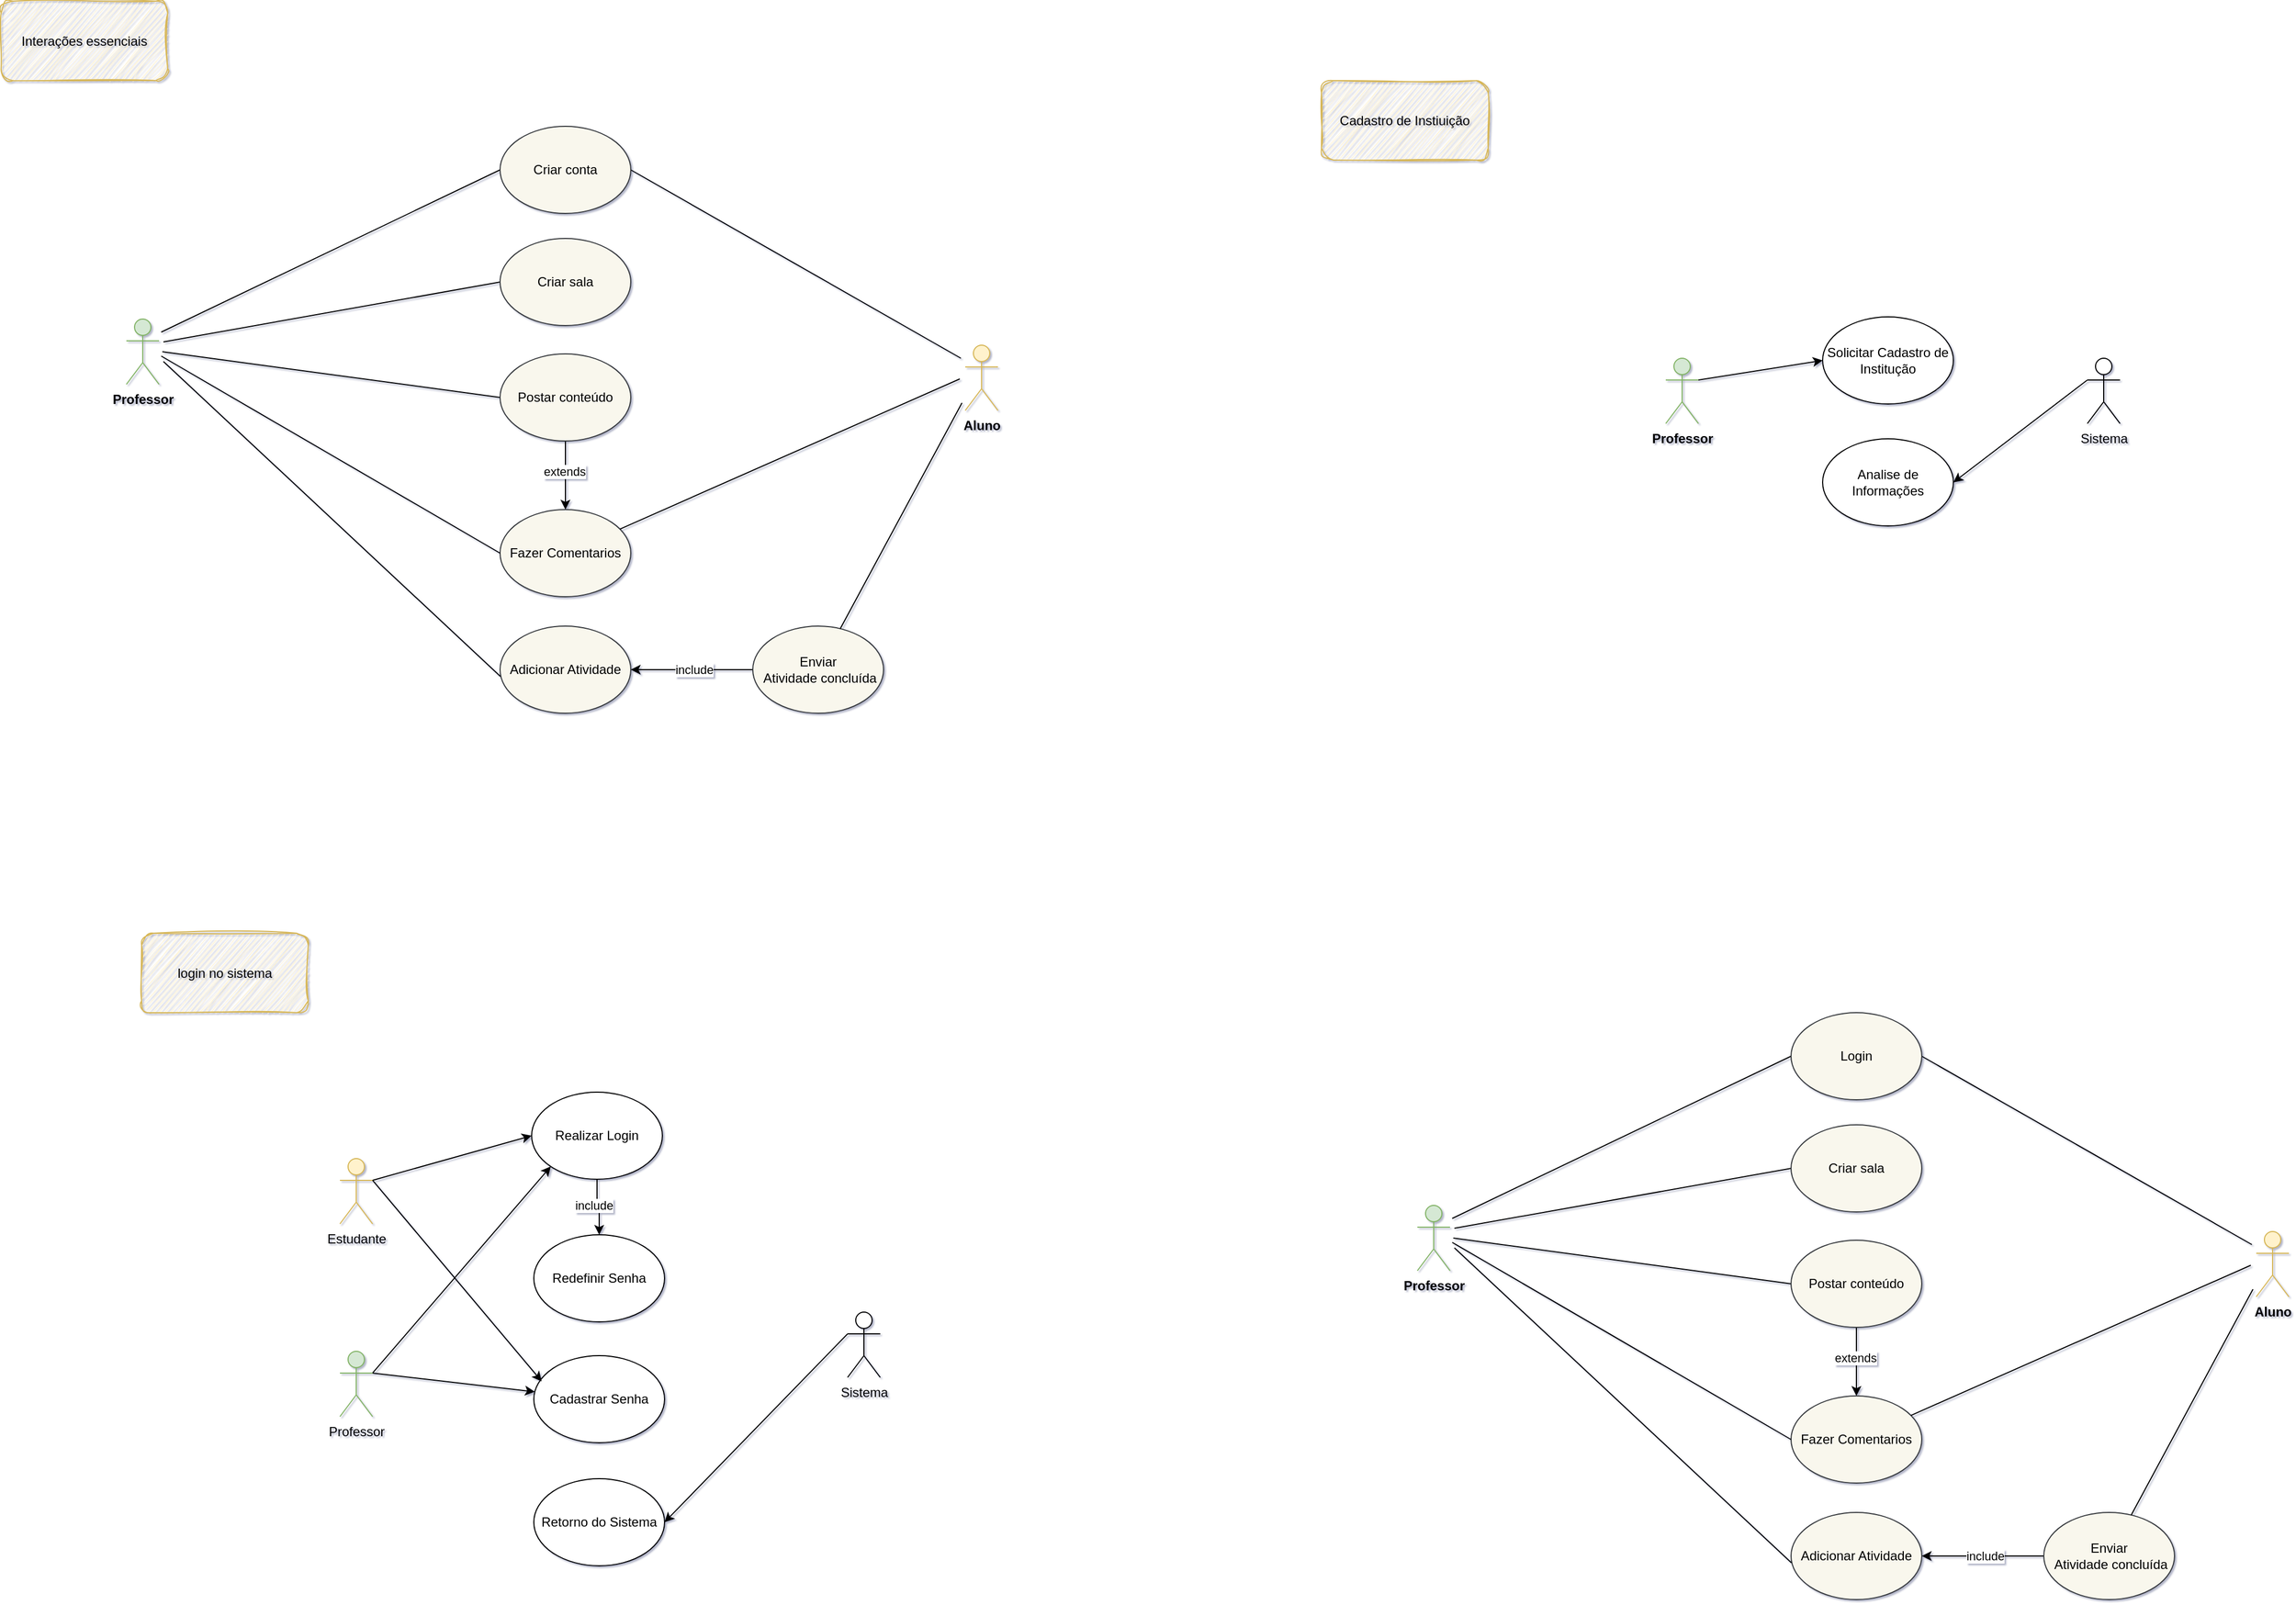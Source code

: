 <mxfile version="25.0.3">
  <diagram name="Página-1" id="efcDKt-GfpYt0_BvtWtM">
    <mxGraphModel dx="880" dy="1287" grid="0" gridSize="10" guides="1" tooltips="1" connect="1" arrows="1" fold="1" page="1" pageScale="1" pageWidth="1169" pageHeight="827" background="none" math="0" shadow="1">
      <root>
        <mxCell id="0" />
        <mxCell id="1" parent="0" />
        <mxCell id="qmLwPxp5bfcTAhA-MVJI-10" value="&lt;span style=&quot;text-wrap: nowrap;&quot;&gt;Interações essenciais&lt;/span&gt;" style="rounded=1;whiteSpace=wrap;html=1;fillColor=#fff2cc;strokeColor=#d6b656;sketch=1;curveFitting=1;jiggle=2;shadow=0;glass=0;" parent="1" vertex="1">
          <mxGeometry x="17" y="-818" width="153" height="73" as="geometry" />
        </mxCell>
        <mxCell id="xUEdhAbe7fc5rsDsoWK4-18" style="rounded=0;orthogonalLoop=1;jettySize=auto;html=1;entryX=0;entryY=0.5;entryDx=0;entryDy=0;textShadow=0;endArrow=none;endFill=0;" parent="1" target="xUEdhAbe7fc5rsDsoWK4-1" edge="1">
          <mxGeometry relative="1" as="geometry">
            <mxPoint x="164" y="-514" as="sourcePoint" />
          </mxGeometry>
        </mxCell>
        <mxCell id="xUEdhAbe7fc5rsDsoWK4-20" style="rounded=0;orthogonalLoop=1;jettySize=auto;html=1;entryX=0;entryY=0.5;entryDx=0;entryDy=0;textShadow=0;endArrow=none;endFill=0;" parent="1" target="xUEdhAbe7fc5rsDsoWK4-2" edge="1">
          <mxGeometry relative="1" as="geometry">
            <mxPoint x="166" y="-505" as="sourcePoint" />
          </mxGeometry>
        </mxCell>
        <mxCell id="xUEdhAbe7fc5rsDsoWK4-21" style="rounded=0;orthogonalLoop=1;jettySize=auto;html=1;entryX=0;entryY=0.5;entryDx=0;entryDy=0;textShadow=0;endArrow=none;endFill=0;" parent="1" target="xUEdhAbe7fc5rsDsoWK4-3" edge="1">
          <mxGeometry relative="1" as="geometry">
            <mxPoint x="165" y="-496" as="sourcePoint" />
          </mxGeometry>
        </mxCell>
        <mxCell id="KP3jm4SqanhI5IPsudm_-1" value="&lt;b&gt;Professor&lt;/b&gt;" style="shape=umlActor;verticalLabelPosition=bottom;verticalAlign=top;html=1;fillColor=#d5e8d4;strokeColor=#82b366;textShadow=0;" parent="1" vertex="1">
          <mxGeometry x="132" y="-526" width="30" height="60" as="geometry" />
        </mxCell>
        <mxCell id="xUEdhAbe7fc5rsDsoWK4-19" style="rounded=0;orthogonalLoop=1;jettySize=auto;html=1;entryX=1;entryY=0.5;entryDx=0;entryDy=0;textShadow=0;endArrow=none;endFill=0;" parent="1" target="xUEdhAbe7fc5rsDsoWK4-1" edge="1">
          <mxGeometry relative="1" as="geometry">
            <mxPoint x="898" y="-490" as="sourcePoint" />
          </mxGeometry>
        </mxCell>
        <mxCell id="KP3jm4SqanhI5IPsudm_-24" value="&lt;b&gt;Aluno&lt;/b&gt;" style="shape=umlActor;verticalLabelPosition=bottom;verticalAlign=top;html=1;fillColor=#fff2cc;strokeColor=#d6b656;textShadow=0;" parent="1" vertex="1">
          <mxGeometry x="902" y="-502" width="30" height="60" as="geometry" />
        </mxCell>
        <mxCell id="qmLwPxp5bfcTAhA-MVJI-11" value="Professor" style="shape=umlActor;verticalLabelPosition=bottom;verticalAlign=top;html=1;fillColor=#d5e8d4;strokeColor=#82b366;fontStyle=1" parent="1" vertex="1">
          <mxGeometry x="1545" y="-490" width="30" height="60" as="geometry" />
        </mxCell>
        <mxCell id="qmLwPxp5bfcTAhA-MVJI-21" value="Solicitar Cadastro de Institução" style="ellipse;whiteSpace=wrap;html=1;" parent="1" vertex="1">
          <mxGeometry x="1689" y="-528" width="120" height="80" as="geometry" />
        </mxCell>
        <mxCell id="qmLwPxp5bfcTAhA-MVJI-22" value="Sistema" style="shape=umlActor;verticalLabelPosition=bottom;verticalAlign=top;html=1;" parent="1" vertex="1">
          <mxGeometry x="1932" y="-490" width="30" height="60" as="geometry" />
        </mxCell>
        <mxCell id="qmLwPxp5bfcTAhA-MVJI-23" value="Analise de Informações" style="ellipse;whiteSpace=wrap;html=1;" parent="1" vertex="1">
          <mxGeometry x="1689" y="-416" width="120" height="80" as="geometry" />
        </mxCell>
        <mxCell id="qmLwPxp5bfcTAhA-MVJI-24" value="" style="endArrow=classic;html=1;rounded=0;exitX=1;exitY=0.333;exitDx=0;exitDy=0;exitPerimeter=0;entryX=0;entryY=0.5;entryDx=0;entryDy=0;" parent="1" source="qmLwPxp5bfcTAhA-MVJI-11" target="qmLwPxp5bfcTAhA-MVJI-21" edge="1">
          <mxGeometry width="50" height="50" relative="1" as="geometry">
            <mxPoint x="1663" y="-392" as="sourcePoint" />
            <mxPoint x="1713" y="-442" as="targetPoint" />
          </mxGeometry>
        </mxCell>
        <mxCell id="qmLwPxp5bfcTAhA-MVJI-25" value="" style="endArrow=classic;html=1;rounded=0;entryX=1;entryY=0.5;entryDx=0;entryDy=0;exitX=0;exitY=0.333;exitDx=0;exitDy=0;exitPerimeter=0;" parent="1" source="qmLwPxp5bfcTAhA-MVJI-22" target="qmLwPxp5bfcTAhA-MVJI-23" edge="1">
          <mxGeometry width="50" height="50" relative="1" as="geometry">
            <mxPoint x="1824" y="-317" as="sourcePoint" />
            <mxPoint x="1874" y="-367" as="targetPoint" />
          </mxGeometry>
        </mxCell>
        <mxCell id="qmLwPxp5bfcTAhA-MVJI-27" value="&lt;span style=&quot;text-wrap: nowrap;&quot;&gt;Cadastro de Instiuição&lt;/span&gt;" style="rounded=1;whiteSpace=wrap;html=1;fillColor=#fff2cc;strokeColor=#d6b656;sketch=1;curveFitting=1;jiggle=2;shadow=0;glass=0;" parent="1" vertex="1">
          <mxGeometry x="1229" y="-745" width="153" height="73" as="geometry" />
        </mxCell>
        <mxCell id="qmLwPxp5bfcTAhA-MVJI-39" style="rounded=0;orthogonalLoop=1;jettySize=auto;html=1;exitX=1;exitY=0.333;exitDx=0;exitDy=0;exitPerimeter=0;entryX=0;entryY=0.5;entryDx=0;entryDy=0;" parent="1" source="qmLwPxp5bfcTAhA-MVJI-28" target="qmLwPxp5bfcTAhA-MVJI-30" edge="1">
          <mxGeometry relative="1" as="geometry" />
        </mxCell>
        <mxCell id="qmLwPxp5bfcTAhA-MVJI-28" value="Estudante" style="shape=umlActor;verticalLabelPosition=bottom;verticalAlign=top;html=1;fillColor=#fff2cc;strokeColor=#d6b656;" parent="1" vertex="1">
          <mxGeometry x="328" y="245" width="30" height="60" as="geometry" />
        </mxCell>
        <mxCell id="qmLwPxp5bfcTAhA-MVJI-40" style="rounded=0;orthogonalLoop=1;jettySize=auto;html=1;exitX=1;exitY=0.333;exitDx=0;exitDy=0;exitPerimeter=0;" parent="1" source="qmLwPxp5bfcTAhA-MVJI-29" target="qmLwPxp5bfcTAhA-MVJI-31" edge="1">
          <mxGeometry relative="1" as="geometry" />
        </mxCell>
        <mxCell id="qmLwPxp5bfcTAhA-MVJI-42" style="rounded=0;orthogonalLoop=1;jettySize=auto;html=1;exitX=1;exitY=0.333;exitDx=0;exitDy=0;exitPerimeter=0;entryX=0;entryY=1;entryDx=0;entryDy=0;" parent="1" source="qmLwPxp5bfcTAhA-MVJI-29" target="qmLwPxp5bfcTAhA-MVJI-30" edge="1">
          <mxGeometry relative="1" as="geometry" />
        </mxCell>
        <mxCell id="qmLwPxp5bfcTAhA-MVJI-29" value="Professor" style="shape=umlActor;verticalLabelPosition=bottom;verticalAlign=top;html=1;fillColor=#d5e8d4;strokeColor=#82b366;" parent="1" vertex="1">
          <mxGeometry x="328" y="422" width="30" height="60" as="geometry" />
        </mxCell>
        <mxCell id="qmLwPxp5bfcTAhA-MVJI-33" value="" style="edgeStyle=orthogonalEdgeStyle;rounded=0;orthogonalLoop=1;jettySize=auto;html=1;" parent="1" source="qmLwPxp5bfcTAhA-MVJI-30" target="qmLwPxp5bfcTAhA-MVJI-32" edge="1">
          <mxGeometry relative="1" as="geometry" />
        </mxCell>
        <mxCell id="qmLwPxp5bfcTAhA-MVJI-34" value="include" style="edgeLabel;html=1;align=center;verticalAlign=middle;resizable=0;points=[];" parent="qmLwPxp5bfcTAhA-MVJI-33" vertex="1" connectable="0">
          <mxGeometry x="-0.098" y="-3" relative="1" as="geometry">
            <mxPoint as="offset" />
          </mxGeometry>
        </mxCell>
        <mxCell id="qmLwPxp5bfcTAhA-MVJI-30" value="Realizar Login" style="ellipse;whiteSpace=wrap;html=1;" parent="1" vertex="1">
          <mxGeometry x="504" y="184" width="120" height="80" as="geometry" />
        </mxCell>
        <mxCell id="qmLwPxp5bfcTAhA-MVJI-31" value="Cadastrar Senha" style="ellipse;whiteSpace=wrap;html=1;" parent="1" vertex="1">
          <mxGeometry x="506" y="426" width="120" height="80" as="geometry" />
        </mxCell>
        <mxCell id="qmLwPxp5bfcTAhA-MVJI-32" value="Redefinir Senha" style="ellipse;whiteSpace=wrap;html=1;" parent="1" vertex="1">
          <mxGeometry x="506" y="315" width="120" height="80" as="geometry" />
        </mxCell>
        <mxCell id="qmLwPxp5bfcTAhA-MVJI-35" value="&lt;span style=&quot;text-wrap: nowrap;&quot;&gt;login no sistema&lt;/span&gt;" style="rounded=1;whiteSpace=wrap;html=1;fillColor=#fff2cc;strokeColor=#d6b656;sketch=1;curveFitting=1;jiggle=2;shadow=0;glass=0;" parent="1" vertex="1">
          <mxGeometry x="146" y="38" width="153" height="73" as="geometry" />
        </mxCell>
        <mxCell id="qmLwPxp5bfcTAhA-MVJI-36" value="Retorno do Sistema" style="ellipse;whiteSpace=wrap;html=1;" parent="1" vertex="1">
          <mxGeometry x="506" y="539" width="120" height="80" as="geometry" />
        </mxCell>
        <mxCell id="qmLwPxp5bfcTAhA-MVJI-38" style="rounded=0;orthogonalLoop=1;jettySize=auto;html=1;exitX=0;exitY=0.333;exitDx=0;exitDy=0;exitPerimeter=0;entryX=1;entryY=0.5;entryDx=0;entryDy=0;" parent="1" source="qmLwPxp5bfcTAhA-MVJI-37" target="qmLwPxp5bfcTAhA-MVJI-36" edge="1">
          <mxGeometry relative="1" as="geometry" />
        </mxCell>
        <mxCell id="qmLwPxp5bfcTAhA-MVJI-37" value="Sistema" style="shape=umlActor;verticalLabelPosition=bottom;verticalAlign=top;html=1;" parent="1" vertex="1">
          <mxGeometry x="794" y="386" width="30" height="60" as="geometry" />
        </mxCell>
        <mxCell id="qmLwPxp5bfcTAhA-MVJI-41" style="rounded=0;orthogonalLoop=1;jettySize=auto;html=1;exitX=1;exitY=0.333;exitDx=0;exitDy=0;exitPerimeter=0;entryX=0.06;entryY=0.295;entryDx=0;entryDy=0;entryPerimeter=0;" parent="1" source="qmLwPxp5bfcTAhA-MVJI-28" target="qmLwPxp5bfcTAhA-MVJI-31" edge="1">
          <mxGeometry relative="1" as="geometry" />
        </mxCell>
        <mxCell id="xUEdhAbe7fc5rsDsoWK4-1" value="Criar conta" style="ellipse;whiteSpace=wrap;html=1;textShadow=0;fillColor=#f9f7ed;strokeColor=#36393d;" parent="1" vertex="1">
          <mxGeometry x="475" y="-703" width="120" height="80" as="geometry" />
        </mxCell>
        <mxCell id="xUEdhAbe7fc5rsDsoWK4-2" value="Criar sala" style="ellipse;whiteSpace=wrap;html=1;textShadow=0;fillColor=#f9f7ed;strokeColor=#36393d;" parent="1" vertex="1">
          <mxGeometry x="475" y="-600" width="120" height="80" as="geometry" />
        </mxCell>
        <mxCell id="YkqIVpXV5uCx_-02nuIa-2" value="" style="edgeStyle=orthogonalEdgeStyle;rounded=0;orthogonalLoop=1;jettySize=auto;html=1;" parent="1" source="xUEdhAbe7fc5rsDsoWK4-3" target="xUEdhAbe7fc5rsDsoWK4-12" edge="1">
          <mxGeometry relative="1" as="geometry" />
        </mxCell>
        <mxCell id="YkqIVpXV5uCx_-02nuIa-3" value="extends" style="edgeLabel;html=1;align=center;verticalAlign=middle;resizable=0;points=[];" parent="YkqIVpXV5uCx_-02nuIa-2" vertex="1" connectable="0">
          <mxGeometry x="-0.108" y="-1" relative="1" as="geometry">
            <mxPoint as="offset" />
          </mxGeometry>
        </mxCell>
        <mxCell id="xUEdhAbe7fc5rsDsoWK4-3" value="Postar conteúdo" style="ellipse;whiteSpace=wrap;html=1;textShadow=0;fillColor=#f9f7ed;strokeColor=#36393d;" parent="1" vertex="1">
          <mxGeometry x="475" y="-494" width="120" height="80" as="geometry" />
        </mxCell>
        <mxCell id="xUEdhAbe7fc5rsDsoWK4-4" value="Adicionar Atividade" style="ellipse;whiteSpace=wrap;html=1;textShadow=0;fillColor=#f9f7ed;strokeColor=#36393d;" parent="1" vertex="1">
          <mxGeometry x="475" y="-244" width="120" height="80" as="geometry" />
        </mxCell>
        <mxCell id="xUEdhAbe7fc5rsDsoWK4-12" value="Fazer Comentarios" style="ellipse;whiteSpace=wrap;html=1;textShadow=0;fillColor=#f9f7ed;strokeColor=#36393d;" parent="1" vertex="1">
          <mxGeometry x="475" y="-351" width="120" height="80" as="geometry" />
        </mxCell>
        <mxCell id="xUEdhAbe7fc5rsDsoWK4-22" style="rounded=0;orthogonalLoop=1;jettySize=auto;html=1;entryX=0.003;entryY=0.578;entryDx=0;entryDy=0;entryPerimeter=0;textShadow=0;endArrow=none;endFill=0;" parent="1" target="xUEdhAbe7fc5rsDsoWK4-4" edge="1">
          <mxGeometry relative="1" as="geometry">
            <mxPoint x="166" y="-487" as="sourcePoint" />
          </mxGeometry>
        </mxCell>
        <mxCell id="xUEdhAbe7fc5rsDsoWK4-26" style="rounded=0;orthogonalLoop=1;jettySize=auto;html=1;textShadow=0;endArrow=none;endFill=0;" parent="1" target="xUEdhAbe7fc5rsDsoWK4-12" edge="1">
          <mxGeometry relative="1" as="geometry">
            <mxPoint x="897" y="-471" as="sourcePoint" />
          </mxGeometry>
        </mxCell>
        <mxCell id="xUEdhAbe7fc5rsDsoWK4-29" style="rounded=0;orthogonalLoop=1;jettySize=auto;html=1;exitX=0;exitY=0.5;exitDx=0;exitDy=0;" parent="1" source="xUEdhAbe7fc5rsDsoWK4-28" target="xUEdhAbe7fc5rsDsoWK4-4" edge="1">
          <mxGeometry relative="1" as="geometry" />
        </mxCell>
        <mxCell id="xUEdhAbe7fc5rsDsoWK4-30" value="include" style="edgeLabel;html=1;align=center;verticalAlign=middle;resizable=0;points=[];" parent="xUEdhAbe7fc5rsDsoWK4-29" vertex="1" connectable="0">
          <mxGeometry x="-0.034" relative="1" as="geometry">
            <mxPoint as="offset" />
          </mxGeometry>
        </mxCell>
        <mxCell id="xUEdhAbe7fc5rsDsoWK4-28" value="Enviar&lt;div&gt;&amp;nbsp;Atividade concluída&lt;/div&gt;" style="ellipse;whiteSpace=wrap;html=1;fillColor=#f9f7ed;strokeColor=#36393d;" parent="1" vertex="1">
          <mxGeometry x="707" y="-244" width="120" height="80" as="geometry" />
        </mxCell>
        <mxCell id="xUEdhAbe7fc5rsDsoWK4-31" value="" style="endArrow=none;html=1;rounded=0;endFill=0;" parent="1" target="xUEdhAbe7fc5rsDsoWK4-28" edge="1">
          <mxGeometry width="50" height="50" relative="1" as="geometry">
            <mxPoint x="899" y="-449" as="sourcePoint" />
            <mxPoint x="749" y="-539" as="targetPoint" />
          </mxGeometry>
        </mxCell>
        <mxCell id="YkqIVpXV5uCx_-02nuIa-4" value="" style="endArrow=none;html=1;rounded=0;entryX=0;entryY=0.5;entryDx=0;entryDy=0;endFill=0;" parent="1" target="xUEdhAbe7fc5rsDsoWK4-12" edge="1">
          <mxGeometry width="50" height="50" relative="1" as="geometry">
            <mxPoint x="164" y="-492" as="sourcePoint" />
            <mxPoint x="304" y="-447" as="targetPoint" />
          </mxGeometry>
        </mxCell>
        <mxCell id="YkqIVpXV5uCx_-02nuIa-25" value="" style="group" parent="1" vertex="1" connectable="0">
          <mxGeometry x="1317" y="111" width="800" height="539" as="geometry" />
        </mxCell>
        <mxCell id="YkqIVpXV5uCx_-02nuIa-5" style="rounded=0;orthogonalLoop=1;jettySize=auto;html=1;entryX=0;entryY=0.5;entryDx=0;entryDy=0;textShadow=0;endArrow=none;endFill=0;" parent="YkqIVpXV5uCx_-02nuIa-25" target="YkqIVpXV5uCx_-02nuIa-11" edge="1">
          <mxGeometry relative="1" as="geometry">
            <mxPoint x="32" y="189" as="sourcePoint" />
          </mxGeometry>
        </mxCell>
        <mxCell id="YkqIVpXV5uCx_-02nuIa-6" style="rounded=0;orthogonalLoop=1;jettySize=auto;html=1;entryX=0;entryY=0.5;entryDx=0;entryDy=0;textShadow=0;endArrow=none;endFill=0;" parent="YkqIVpXV5uCx_-02nuIa-25" target="YkqIVpXV5uCx_-02nuIa-12" edge="1">
          <mxGeometry relative="1" as="geometry">
            <mxPoint x="34" y="198" as="sourcePoint" />
          </mxGeometry>
        </mxCell>
        <mxCell id="YkqIVpXV5uCx_-02nuIa-7" style="rounded=0;orthogonalLoop=1;jettySize=auto;html=1;entryX=0;entryY=0.5;entryDx=0;entryDy=0;textShadow=0;endArrow=none;endFill=0;" parent="YkqIVpXV5uCx_-02nuIa-25" target="YkqIVpXV5uCx_-02nuIa-15" edge="1">
          <mxGeometry relative="1" as="geometry">
            <mxPoint x="33" y="207" as="sourcePoint" />
          </mxGeometry>
        </mxCell>
        <mxCell id="YkqIVpXV5uCx_-02nuIa-8" value="&lt;b&gt;Professor&lt;/b&gt;" style="shape=umlActor;verticalLabelPosition=bottom;verticalAlign=top;html=1;fillColor=#d5e8d4;strokeColor=#82b366;textShadow=0;" parent="YkqIVpXV5uCx_-02nuIa-25" vertex="1">
          <mxGeometry y="177" width="30" height="60" as="geometry" />
        </mxCell>
        <mxCell id="YkqIVpXV5uCx_-02nuIa-9" style="rounded=0;orthogonalLoop=1;jettySize=auto;html=1;entryX=1;entryY=0.5;entryDx=0;entryDy=0;textShadow=0;endArrow=none;endFill=0;" parent="YkqIVpXV5uCx_-02nuIa-25" target="YkqIVpXV5uCx_-02nuIa-11" edge="1">
          <mxGeometry relative="1" as="geometry">
            <mxPoint x="766" y="213" as="sourcePoint" />
          </mxGeometry>
        </mxCell>
        <mxCell id="YkqIVpXV5uCx_-02nuIa-10" value="&lt;b&gt;Aluno&lt;/b&gt;" style="shape=umlActor;verticalLabelPosition=bottom;verticalAlign=top;html=1;fillColor=#fff2cc;strokeColor=#d6b656;textShadow=0;" parent="YkqIVpXV5uCx_-02nuIa-25" vertex="1">
          <mxGeometry x="770" y="201" width="30" height="60" as="geometry" />
        </mxCell>
        <mxCell id="YkqIVpXV5uCx_-02nuIa-11" value="Login" style="ellipse;whiteSpace=wrap;html=1;textShadow=0;fillColor=#f9f7ed;strokeColor=#36393d;" parent="YkqIVpXV5uCx_-02nuIa-25" vertex="1">
          <mxGeometry x="343" width="120" height="80" as="geometry" />
        </mxCell>
        <mxCell id="YkqIVpXV5uCx_-02nuIa-12" value="Criar sala" style="ellipse;whiteSpace=wrap;html=1;textShadow=0;fillColor=#f9f7ed;strokeColor=#36393d;" parent="YkqIVpXV5uCx_-02nuIa-25" vertex="1">
          <mxGeometry x="343" y="103" width="120" height="80" as="geometry" />
        </mxCell>
        <mxCell id="YkqIVpXV5uCx_-02nuIa-13" value="" style="edgeStyle=orthogonalEdgeStyle;rounded=0;orthogonalLoop=1;jettySize=auto;html=1;" parent="YkqIVpXV5uCx_-02nuIa-25" source="YkqIVpXV5uCx_-02nuIa-15" target="YkqIVpXV5uCx_-02nuIa-17" edge="1">
          <mxGeometry relative="1" as="geometry" />
        </mxCell>
        <mxCell id="YkqIVpXV5uCx_-02nuIa-14" value="extends" style="edgeLabel;html=1;align=center;verticalAlign=middle;resizable=0;points=[];" parent="YkqIVpXV5uCx_-02nuIa-13" vertex="1" connectable="0">
          <mxGeometry x="-0.108" y="-1" relative="1" as="geometry">
            <mxPoint as="offset" />
          </mxGeometry>
        </mxCell>
        <mxCell id="YkqIVpXV5uCx_-02nuIa-15" value="Postar conteúdo" style="ellipse;whiteSpace=wrap;html=1;textShadow=0;fillColor=#f9f7ed;strokeColor=#36393d;" parent="YkqIVpXV5uCx_-02nuIa-25" vertex="1">
          <mxGeometry x="343" y="209" width="120" height="80" as="geometry" />
        </mxCell>
        <mxCell id="YkqIVpXV5uCx_-02nuIa-16" value="Adicionar Atividade" style="ellipse;whiteSpace=wrap;html=1;textShadow=0;fillColor=#f9f7ed;strokeColor=#36393d;" parent="YkqIVpXV5uCx_-02nuIa-25" vertex="1">
          <mxGeometry x="343" y="459" width="120" height="80" as="geometry" />
        </mxCell>
        <mxCell id="YkqIVpXV5uCx_-02nuIa-17" value="Fazer Comentarios" style="ellipse;whiteSpace=wrap;html=1;textShadow=0;fillColor=#f9f7ed;strokeColor=#36393d;" parent="YkqIVpXV5uCx_-02nuIa-25" vertex="1">
          <mxGeometry x="343" y="352" width="120" height="80" as="geometry" />
        </mxCell>
        <mxCell id="YkqIVpXV5uCx_-02nuIa-18" style="rounded=0;orthogonalLoop=1;jettySize=auto;html=1;entryX=0.003;entryY=0.578;entryDx=0;entryDy=0;entryPerimeter=0;textShadow=0;endArrow=none;endFill=0;" parent="YkqIVpXV5uCx_-02nuIa-25" target="YkqIVpXV5uCx_-02nuIa-16" edge="1">
          <mxGeometry relative="1" as="geometry">
            <mxPoint x="34" y="216" as="sourcePoint" />
          </mxGeometry>
        </mxCell>
        <mxCell id="YkqIVpXV5uCx_-02nuIa-19" style="rounded=0;orthogonalLoop=1;jettySize=auto;html=1;textShadow=0;endArrow=none;endFill=0;" parent="YkqIVpXV5uCx_-02nuIa-25" target="YkqIVpXV5uCx_-02nuIa-17" edge="1">
          <mxGeometry relative="1" as="geometry">
            <mxPoint x="765" y="232" as="sourcePoint" />
          </mxGeometry>
        </mxCell>
        <mxCell id="YkqIVpXV5uCx_-02nuIa-20" style="rounded=0;orthogonalLoop=1;jettySize=auto;html=1;exitX=0;exitY=0.5;exitDx=0;exitDy=0;" parent="YkqIVpXV5uCx_-02nuIa-25" source="YkqIVpXV5uCx_-02nuIa-22" target="YkqIVpXV5uCx_-02nuIa-16" edge="1">
          <mxGeometry relative="1" as="geometry" />
        </mxCell>
        <mxCell id="YkqIVpXV5uCx_-02nuIa-21" value="include" style="edgeLabel;html=1;align=center;verticalAlign=middle;resizable=0;points=[];" parent="YkqIVpXV5uCx_-02nuIa-20" vertex="1" connectable="0">
          <mxGeometry x="-0.034" relative="1" as="geometry">
            <mxPoint as="offset" />
          </mxGeometry>
        </mxCell>
        <mxCell id="YkqIVpXV5uCx_-02nuIa-22" value="Enviar&lt;div&gt;&amp;nbsp;Atividade concluída&lt;/div&gt;" style="ellipse;whiteSpace=wrap;html=1;fillColor=#f9f7ed;strokeColor=#36393d;" parent="YkqIVpXV5uCx_-02nuIa-25" vertex="1">
          <mxGeometry x="575" y="459" width="120" height="80" as="geometry" />
        </mxCell>
        <mxCell id="YkqIVpXV5uCx_-02nuIa-23" value="" style="endArrow=none;html=1;rounded=0;endFill=0;" parent="YkqIVpXV5uCx_-02nuIa-25" target="YkqIVpXV5uCx_-02nuIa-22" edge="1">
          <mxGeometry width="50" height="50" relative="1" as="geometry">
            <mxPoint x="767" y="254" as="sourcePoint" />
            <mxPoint x="617" y="164" as="targetPoint" />
          </mxGeometry>
        </mxCell>
        <mxCell id="YkqIVpXV5uCx_-02nuIa-24" value="" style="endArrow=none;html=1;rounded=0;entryX=0;entryY=0.5;entryDx=0;entryDy=0;endFill=0;" parent="YkqIVpXV5uCx_-02nuIa-25" target="YkqIVpXV5uCx_-02nuIa-17" edge="1">
          <mxGeometry width="50" height="50" relative="1" as="geometry">
            <mxPoint x="32" y="211" as="sourcePoint" />
            <mxPoint x="172" y="256" as="targetPoint" />
          </mxGeometry>
        </mxCell>
      </root>
    </mxGraphModel>
  </diagram>
</mxfile>
